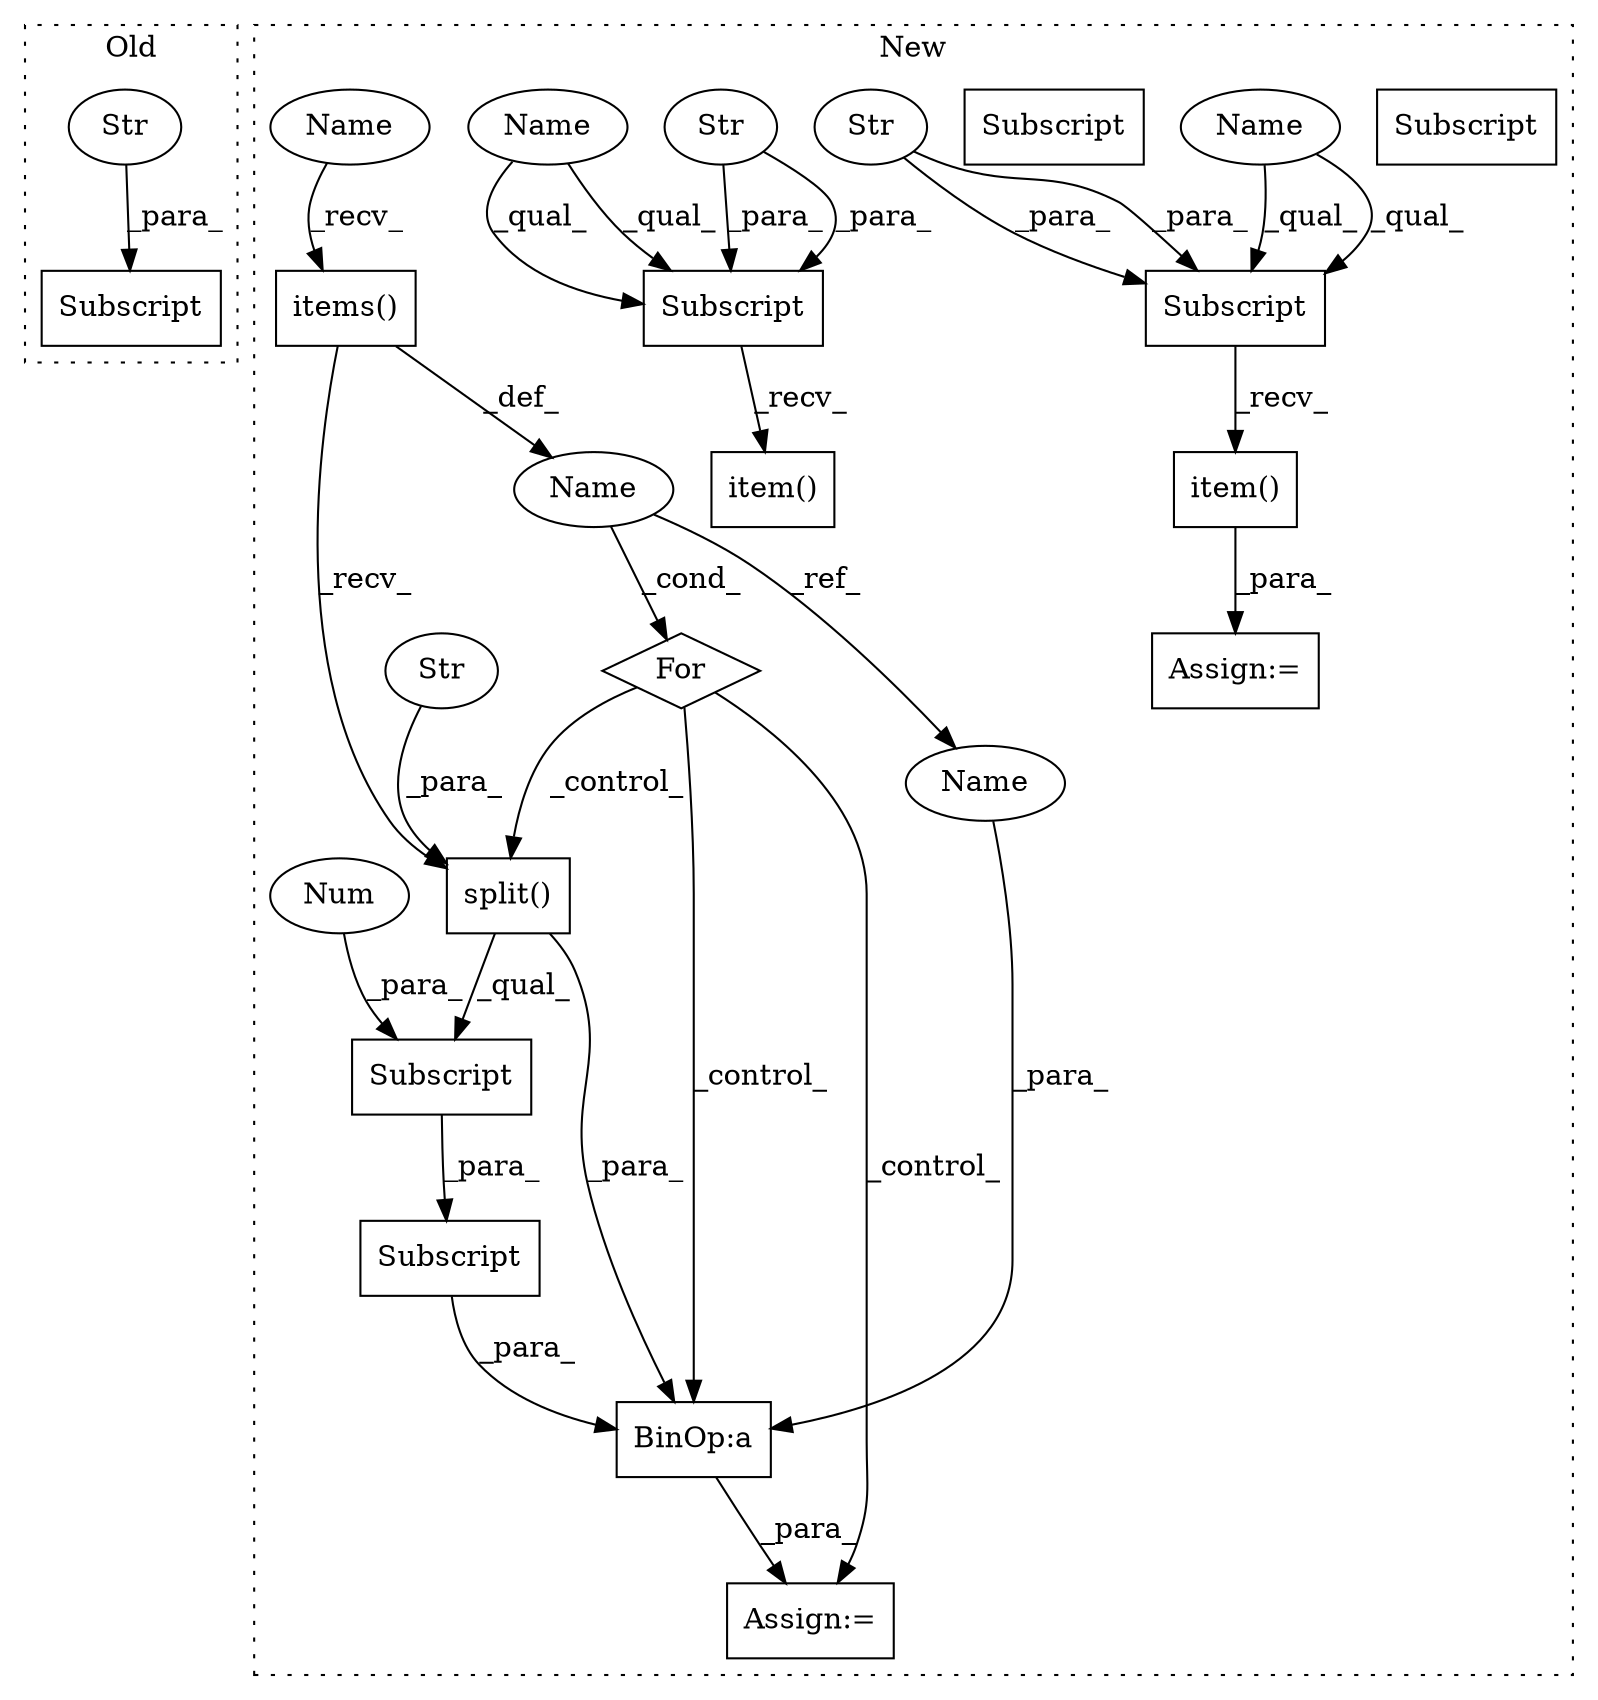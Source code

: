 digraph G {
subgraph cluster0 {
1 [label="Subscript" a="63" s="2145,0" l="50,0" shape="box"];
7 [label="Str" a="66" s="2178" l="16" shape="ellipse"];
label = "Old";
style="dotted";
}
subgraph cluster1 {
2 [label="items()" a="75" s="2196" l="17" shape="box"];
3 [label="For" a="107" s="2170,2213" l="4,18" shape="diamond"];
4 [label="Assign:=" a="68" s="2239" l="4" shape="box"];
5 [label="Name" a="87" s="2184" l="8" shape="ellipse"];
6 [label="Subscript" a="63" s="2254,0" l="40,0" shape="box"];
8 [label="BinOp:a" a="82" s="2251" l="3" shape="box"];
9 [label="Subscript" a="63" s="2271,0" l="22,0" shape="box"];
10 [label="Num" a="76" s="2291" l="1" shape="ellipse"];
11 [label="Subscript" a="63" s="2805,0" l="16,0" shape="box"];
12 [label="Str" a="66" s="2815" l="5" shape="ellipse"];
13 [label="item()" a="75" s="2805" l="23" shape="box"];
14 [label="split()" a="75" s="2271,2289" l="15,1" shape="box"];
15 [label="Str" a="66" s="2286" l="3" shape="ellipse"];
16 [label="Assign:=" a="68" s="2801" l="4" shape="box"];
17 [label="Subscript" a="63" s="2698,0" l="17,0" shape="box"];
18 [label="Str" a="66" s="2708" l="6" shape="ellipse"];
19 [label="item()" a="75" s="2698" l="24" shape="box"];
20 [label="Name" a="87" s="2805" l="9" shape="ellipse"];
21 [label="Name" a="87" s="2196" l="9" shape="ellipse"];
22 [label="Subscript" a="63" s="2698,0" l="17,0" shape="box"];
23 [label="Subscript" a="63" s="2805,0" l="16,0" shape="box"];
24 [label="Name" a="87" s="2698" l="9" shape="ellipse"];
25 [label="Name" a="87" s="2243" l="8" shape="ellipse"];
label = "New";
style="dotted";
}
2 -> 14 [label="_recv_"];
2 -> 5 [label="_def_"];
3 -> 14 [label="_control_"];
3 -> 4 [label="_control_"];
3 -> 8 [label="_control_"];
5 -> 25 [label="_ref_"];
5 -> 3 [label="_cond_"];
6 -> 8 [label="_para_"];
7 -> 1 [label="_para_"];
8 -> 4 [label="_para_"];
9 -> 6 [label="_para_"];
10 -> 9 [label="_para_"];
12 -> 23 [label="_para_"];
12 -> 23 [label="_para_"];
13 -> 16 [label="_para_"];
14 -> 8 [label="_para_"];
14 -> 9 [label="_qual_"];
15 -> 14 [label="_para_"];
18 -> 22 [label="_para_"];
18 -> 22 [label="_para_"];
20 -> 23 [label="_qual_"];
20 -> 23 [label="_qual_"];
21 -> 2 [label="_recv_"];
22 -> 19 [label="_recv_"];
23 -> 13 [label="_recv_"];
24 -> 22 [label="_qual_"];
24 -> 22 [label="_qual_"];
25 -> 8 [label="_para_"];
}
